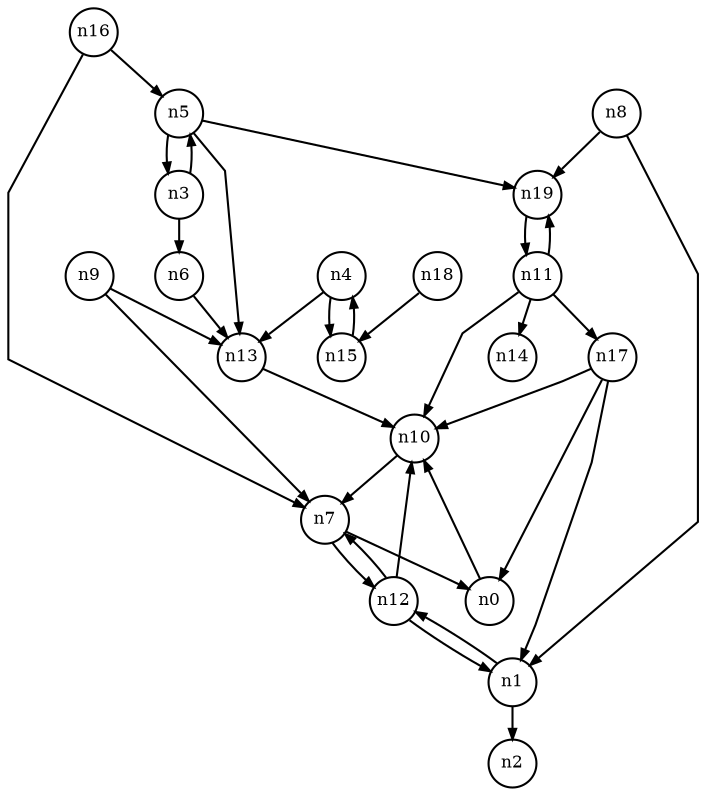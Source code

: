 digraph G{
splines=polyline;
ranksep=0.22;
nodesep=0.22;
nodesize=0.16;
fontsize=8
edge [arrowsize=0.5]
node [fontsize=8 shape=circle width=0.32 fixedsize=shape];

n10 -> n7
n0 -> n10
n1 -> n2
n1 -> n12
n5 -> n13
n5 -> n19
n5 -> n3
n3 -> n5
n3 -> n6
n6 -> n13
n13 -> n10
n4 -> n13
n4 -> n15
n15 -> n4
n19 -> n11
n7 -> n0
n7 -> n12
n8 -> n1
n8 -> n19
n9 -> n7
n9 -> n13
n11 -> n10
n11 -> n14
n11 -> n17
n11 -> n19
n17 -> n0
n17 -> n1
n17 -> n10
n12 -> n1
n12 -> n7
n12 -> n10
n16 -> n5
n16 -> n7
n18 -> n15
}
